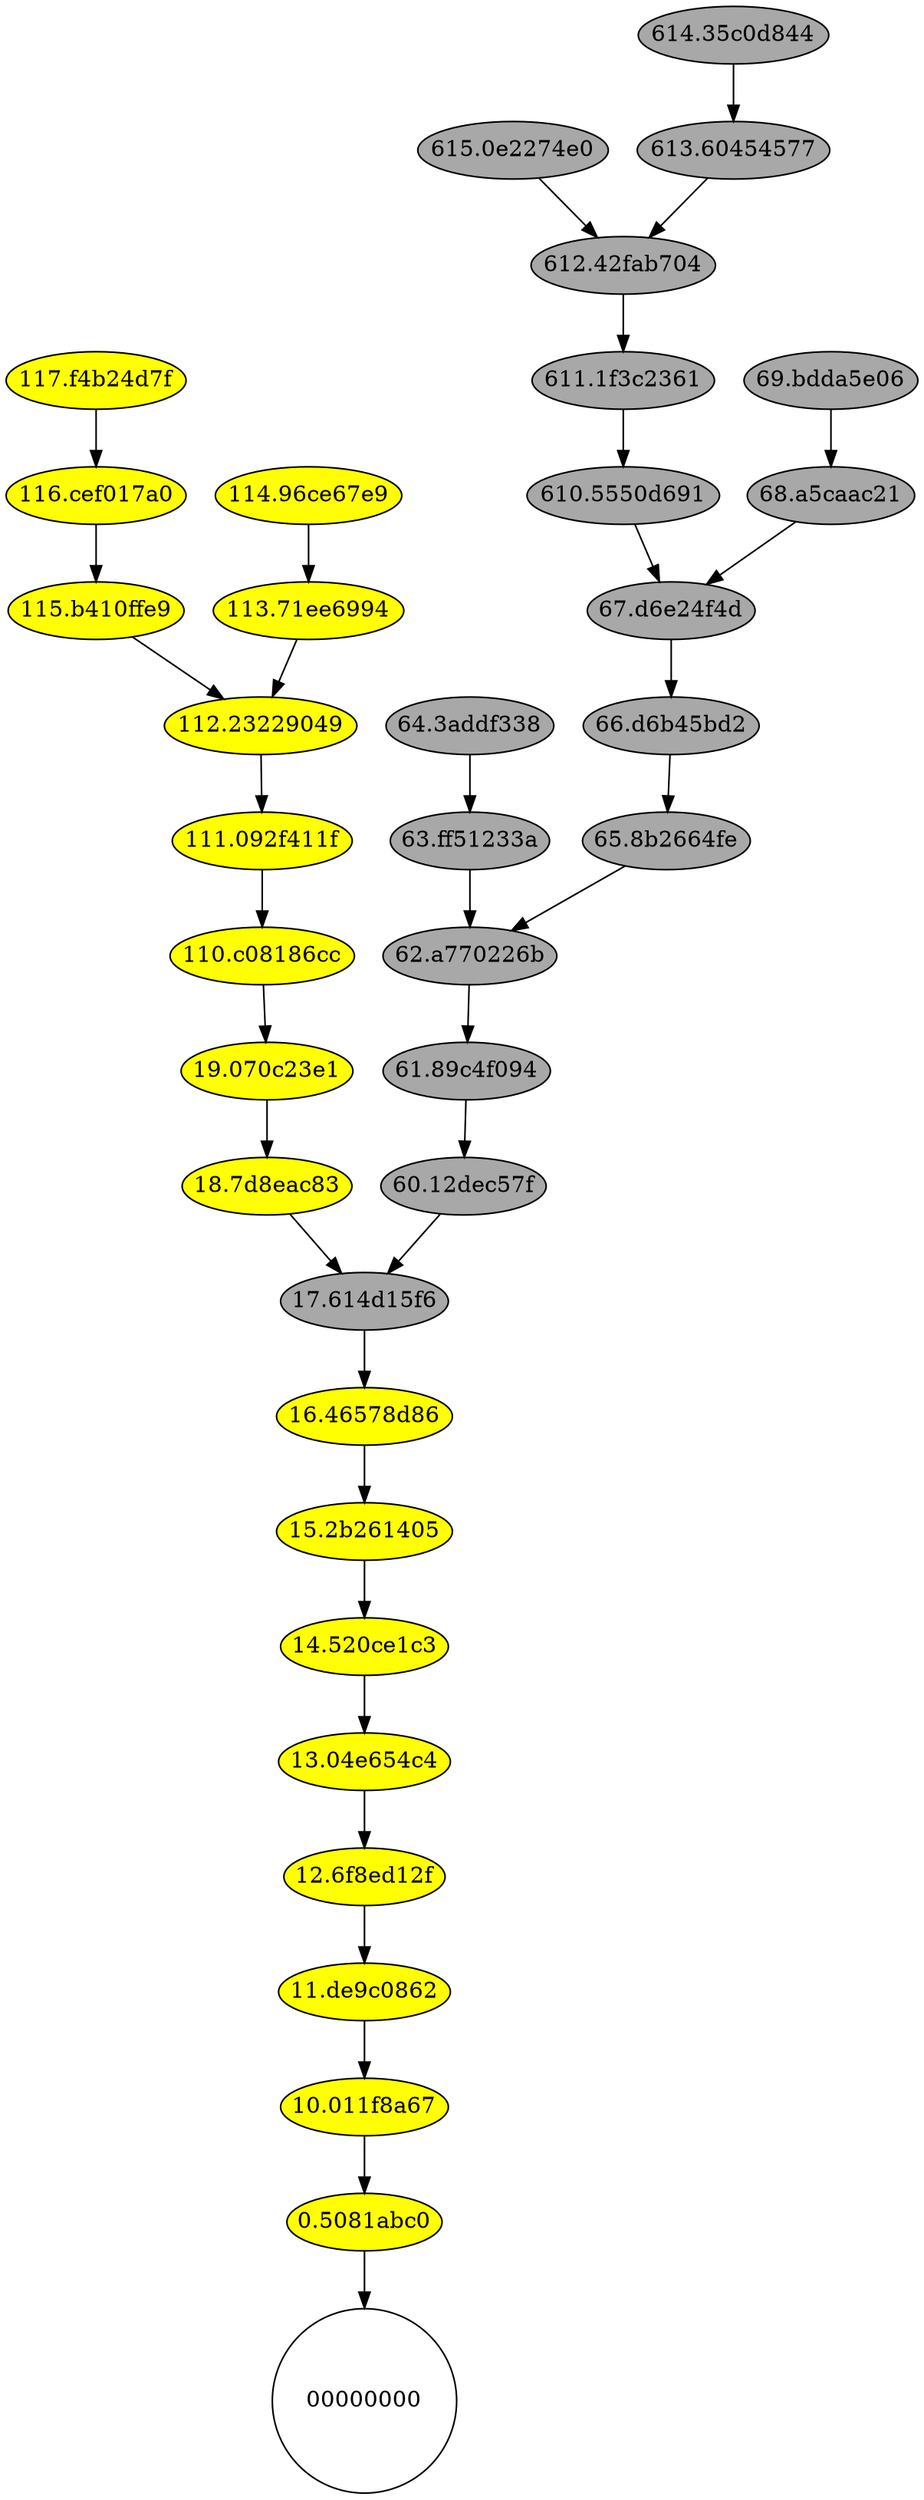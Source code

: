 digraph DAG {
{
 node [style="filled", fillcolor="grey66", fontcolor="black", margin="0.01"]"615.0e2274e0" -> "612.42fab704";
"614.35c0d844" -> "613.60454577";
"613.60454577" -> "612.42fab704";
"612.42fab704" -> "611.1f3c2361";
"611.1f3c2361" -> "610.5550d691";
"610.5550d691" -> "67.d6e24f4d";
}
{
 node [style="filled", fillcolor="yellow", fontcolor="black", margin="0.01"]"117.f4b24d7f" -> "116.cef017a0";
"116.cef017a0" -> "115.b410ffe9";
"115.b410ffe9" -> "112.23229049";
"114.96ce67e9" -> "113.71ee6994";
"113.71ee6994" -> "112.23229049";
"112.23229049" -> "111.092f411f";
"111.092f411f" -> "110.c08186cc";
"110.c08186cc" -> "19.070c23e1";
}
{
 node [style="filled", fillcolor="grey66", fontcolor="black", margin="0.01"]"69.bdda5e06" -> "68.a5caac21";
"68.a5caac21" -> "67.d6e24f4d";
"67.d6e24f4d" -> "66.d6b45bd2";
"66.d6b45bd2" -> "65.8b2664fe";
"65.8b2664fe" -> "62.a770226b";
"64.3addf338" -> "63.ff51233a";
"63.ff51233a" -> "62.a770226b";
"62.a770226b" -> "61.89c4f094";
"61.89c4f094" -> "60.12dec57f";
"60.12dec57f" -> "17.614d15f6";
}
{
 node [style="filled", fillcolor="yellow", fontcolor="black", margin="0.01"]"19.070c23e1" -> "18.7d8eac83";
"18.7d8eac83" -> "17.614d15f6";
"17.614d15f6" -> "16.46578d86";
"16.46578d86" -> "15.2b261405";
"15.2b261405" -> "14.520ce1c3";
"14.520ce1c3" -> "13.04e654c4";
"13.04e654c4" -> "12.6f8ed12f";
"12.6f8ed12f" -> "11.de9c0862";
"11.de9c0862" -> "10.011f8a67";
"10.011f8a67" -> "0.5081abc0";
}
"0.5081abc0" -> "00000000";
"00000000" [fillcolor="red",shape="circle"];
}
